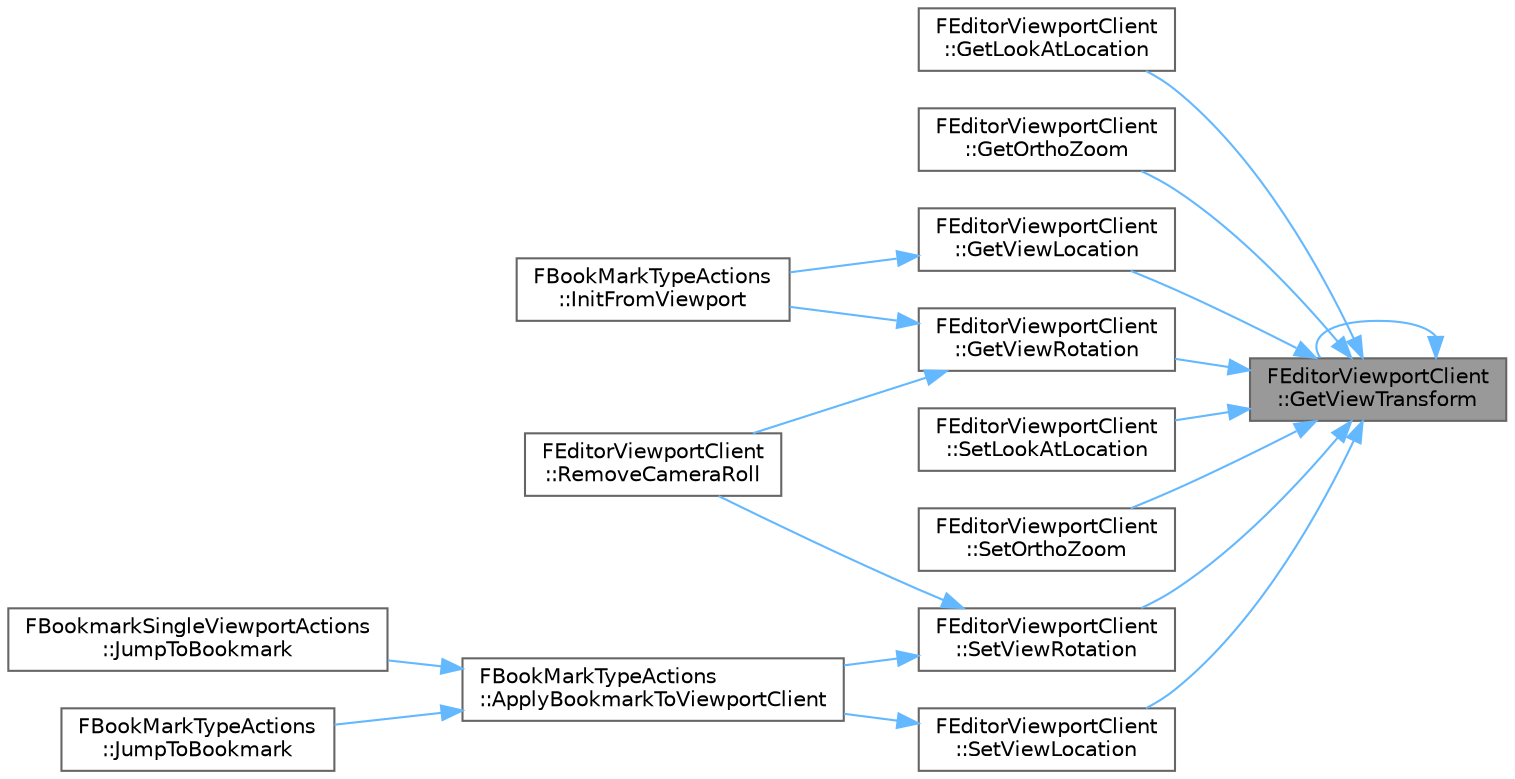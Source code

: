 digraph "FEditorViewportClient::GetViewTransform"
{
 // INTERACTIVE_SVG=YES
 // LATEX_PDF_SIZE
  bgcolor="transparent";
  edge [fontname=Helvetica,fontsize=10,labelfontname=Helvetica,labelfontsize=10];
  node [fontname=Helvetica,fontsize=10,shape=box,height=0.2,width=0.4];
  rankdir="RL";
  Node1 [id="Node000001",label="FEditorViewportClient\l::GetViewTransform",height=0.2,width=0.4,color="gray40", fillcolor="grey60", style="filled", fontcolor="black",tooltip="Gets ViewportCameraTransform object for the current viewport type."];
  Node1 -> Node2 [id="edge1_Node000001_Node000002",dir="back",color="steelblue1",style="solid",tooltip=" "];
  Node2 [id="Node000002",label="FEditorViewportClient\l::GetLookAtLocation",height=0.2,width=0.4,color="grey40", fillcolor="white", style="filled",URL="$df/d9e/classFEditorViewportClient.html#a25c2275122c0f216725c15b609209f70",tooltip=" "];
  Node1 -> Node3 [id="edge2_Node000001_Node000003",dir="back",color="steelblue1",style="solid",tooltip=" "];
  Node3 [id="Node000003",label="FEditorViewportClient\l::GetOrthoZoom",height=0.2,width=0.4,color="grey40", fillcolor="white", style="filled",URL="$df/d9e/classFEditorViewportClient.html#a273ed492904ad792e1d54120157cd135",tooltip=" "];
  Node1 -> Node4 [id="edge3_Node000001_Node000004",dir="back",color="steelblue1",style="solid",tooltip=" "];
  Node4 [id="Node000004",label="FEditorViewportClient\l::GetViewLocation",height=0.2,width=0.4,color="grey40", fillcolor="white", style="filled",URL="$df/d9e/classFEditorViewportClient.html#a3f7828c4f89e482755ad4bd3b4a5aaaf",tooltip=" "];
  Node4 -> Node5 [id="edge4_Node000004_Node000005",dir="back",color="steelblue1",style="solid",tooltip=" "];
  Node5 [id="Node000005",label="FBookMarkTypeActions\l::InitFromViewport",height=0.2,width=0.4,color="grey40", fillcolor="white", style="filled",URL="$d6/dd0/classFBookMarkTypeActions.html#a10b14a07a93611287643016acb60e671",tooltip="Called to initialize the given bookmark from the given Viewport."];
  Node1 -> Node6 [id="edge5_Node000001_Node000006",dir="back",color="steelblue1",style="solid",tooltip=" "];
  Node6 [id="Node000006",label="FEditorViewportClient\l::GetViewRotation",height=0.2,width=0.4,color="grey40", fillcolor="white", style="filled",URL="$df/d9e/classFEditorViewportClient.html#a0d847c414cab7330365d829a57c1500a",tooltip=" "];
  Node6 -> Node5 [id="edge6_Node000006_Node000005",dir="back",color="steelblue1",style="solid",tooltip=" "];
  Node6 -> Node7 [id="edge7_Node000006_Node000007",dir="back",color="steelblue1",style="solid",tooltip=" "];
  Node7 [id="Node000007",label="FEditorViewportClient\l::RemoveCameraRoll",height=0.2,width=0.4,color="grey40", fillcolor="white", style="filled",URL="$df/d9e/classFEditorViewportClient.html#a58d96fdfc9bbb76a7d9cce4967981c70",tooltip=" "];
  Node1 -> Node1 [id="edge8_Node000001_Node000001",dir="back",color="steelblue1",style="solid",tooltip=" "];
  Node1 -> Node8 [id="edge9_Node000001_Node000008",dir="back",color="steelblue1",style="solid",tooltip=" "];
  Node8 [id="Node000008",label="FEditorViewportClient\l::SetLookAtLocation",height=0.2,width=0.4,color="grey40", fillcolor="white", style="filled",URL="$df/d9e/classFEditorViewportClient.html#ad9026834fb69db7bd6eade65d2ec7ae1",tooltip="Sets the look at location of the viewports camera for orbit *."];
  Node1 -> Node9 [id="edge10_Node000001_Node000009",dir="back",color="steelblue1",style="solid",tooltip=" "];
  Node9 [id="Node000009",label="FEditorViewportClient\l::SetOrthoZoom",height=0.2,width=0.4,color="grey40", fillcolor="white", style="filled",URL="$df/d9e/classFEditorViewportClient.html#a2a8b5d1ceb1733873c35d1465757b9f9",tooltip="Sets ortho zoom amount."];
  Node1 -> Node10 [id="edge11_Node000001_Node000010",dir="back",color="steelblue1",style="solid",tooltip=" "];
  Node10 [id="Node000010",label="FEditorViewportClient\l::SetViewLocation",height=0.2,width=0.4,color="grey40", fillcolor="white", style="filled",URL="$df/d9e/classFEditorViewportClient.html#a8491c168115b2ac3c38baba25fae04e0",tooltip="Sets the location of the viewport's camera."];
  Node10 -> Node11 [id="edge12_Node000010_Node000011",dir="back",color="steelblue1",style="solid",tooltip=" "];
  Node11 [id="Node000011",label="FBookMarkTypeActions\l::ApplyBookmarkToViewportClient",height=0.2,width=0.4,color="grey40", fillcolor="white", style="filled",URL="$d6/dd0/classFBookMarkTypeActions.html#aa0dca8bc1cca0961ebed7d85f134f7a7",tooltip=" "];
  Node11 -> Node12 [id="edge13_Node000011_Node000012",dir="back",color="steelblue1",style="solid",tooltip=" "];
  Node12 [id="Node000012",label="FBookmarkSingleViewportActions\l::JumpToBookmark",height=0.2,width=0.4,color="grey40", fillcolor="white", style="filled",URL="$d2/dc8/classFBookmarkSingleViewportActions.html#a986dd3b9b44a88d1300fc0626ecda0c2",tooltip="Called to jump to the given bookmark."];
  Node11 -> Node13 [id="edge14_Node000011_Node000013",dir="back",color="steelblue1",style="solid",tooltip=" "];
  Node13 [id="Node000013",label="FBookMarkTypeActions\l::JumpToBookmark",height=0.2,width=0.4,color="grey40", fillcolor="white", style="filled",URL="$d6/dd0/classFBookMarkTypeActions.html#a79c7d343e240670c2147313ebcff351c",tooltip="Called to jump to the given bookmark."];
  Node1 -> Node14 [id="edge15_Node000001_Node000014",dir="back",color="steelblue1",style="solid",tooltip=" "];
  Node14 [id="Node000014",label="FEditorViewportClient\l::SetViewRotation",height=0.2,width=0.4,color="grey40", fillcolor="white", style="filled",URL="$df/d9e/classFEditorViewportClient.html#a2f857926e6bce3caa5409ad36a4aa4ed",tooltip="Sets the location of the viewport's camera."];
  Node14 -> Node11 [id="edge16_Node000014_Node000011",dir="back",color="steelblue1",style="solid",tooltip=" "];
  Node14 -> Node7 [id="edge17_Node000014_Node000007",dir="back",color="steelblue1",style="solid",tooltip=" "];
}
